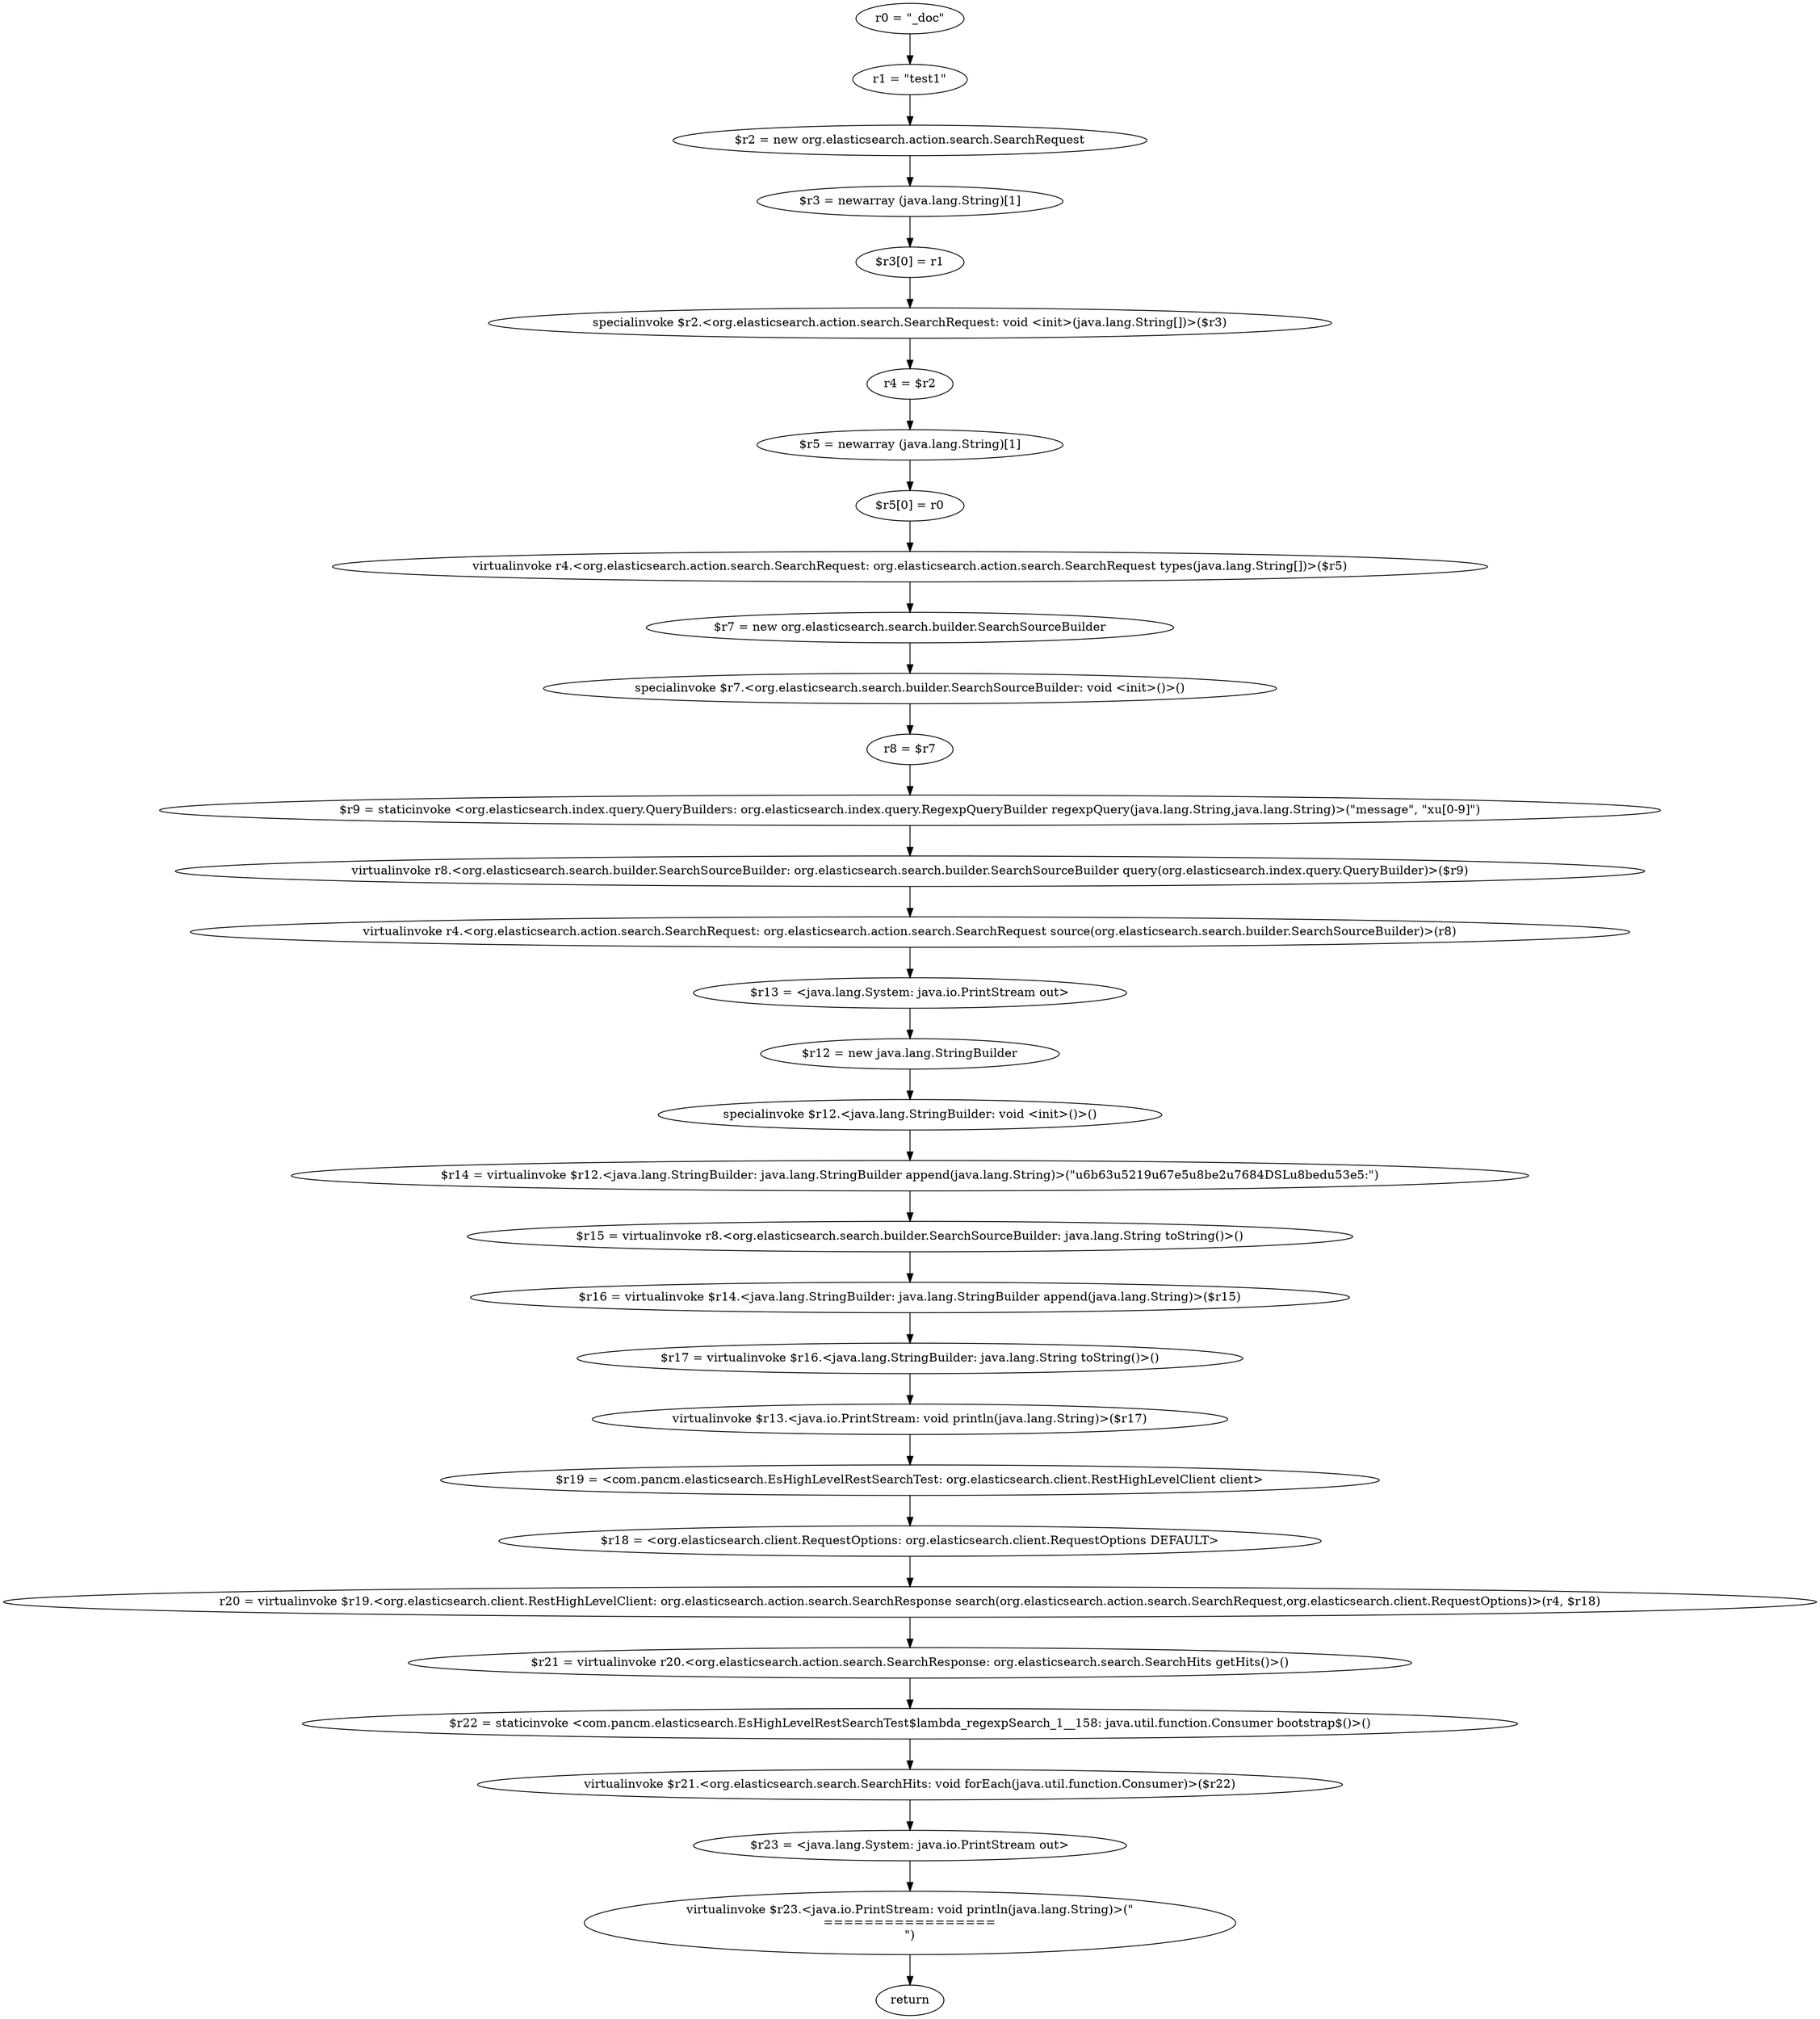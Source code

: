 digraph "unitGraph" {
    "r0 = \"_doc\""
    "r1 = \"test1\""
    "$r2 = new org.elasticsearch.action.search.SearchRequest"
    "$r3 = newarray (java.lang.String)[1]"
    "$r3[0] = r1"
    "specialinvoke $r2.<org.elasticsearch.action.search.SearchRequest: void <init>(java.lang.String[])>($r3)"
    "r4 = $r2"
    "$r5 = newarray (java.lang.String)[1]"
    "$r5[0] = r0"
    "virtualinvoke r4.<org.elasticsearch.action.search.SearchRequest: org.elasticsearch.action.search.SearchRequest types(java.lang.String[])>($r5)"
    "$r7 = new org.elasticsearch.search.builder.SearchSourceBuilder"
    "specialinvoke $r7.<org.elasticsearch.search.builder.SearchSourceBuilder: void <init>()>()"
    "r8 = $r7"
    "$r9 = staticinvoke <org.elasticsearch.index.query.QueryBuilders: org.elasticsearch.index.query.RegexpQueryBuilder regexpQuery(java.lang.String,java.lang.String)>(\"message\", \"xu[0-9]\")"
    "virtualinvoke r8.<org.elasticsearch.search.builder.SearchSourceBuilder: org.elasticsearch.search.builder.SearchSourceBuilder query(org.elasticsearch.index.query.QueryBuilder)>($r9)"
    "virtualinvoke r4.<org.elasticsearch.action.search.SearchRequest: org.elasticsearch.action.search.SearchRequest source(org.elasticsearch.search.builder.SearchSourceBuilder)>(r8)"
    "$r13 = <java.lang.System: java.io.PrintStream out>"
    "$r12 = new java.lang.StringBuilder"
    "specialinvoke $r12.<java.lang.StringBuilder: void <init>()>()"
    "$r14 = virtualinvoke $r12.<java.lang.StringBuilder: java.lang.StringBuilder append(java.lang.String)>(\"\u6b63\u5219\u67e5\u8be2\u7684DSL\u8bed\u53e5:\")"
    "$r15 = virtualinvoke r8.<org.elasticsearch.search.builder.SearchSourceBuilder: java.lang.String toString()>()"
    "$r16 = virtualinvoke $r14.<java.lang.StringBuilder: java.lang.StringBuilder append(java.lang.String)>($r15)"
    "$r17 = virtualinvoke $r16.<java.lang.StringBuilder: java.lang.String toString()>()"
    "virtualinvoke $r13.<java.io.PrintStream: void println(java.lang.String)>($r17)"
    "$r19 = <com.pancm.elasticsearch.EsHighLevelRestSearchTest: org.elasticsearch.client.RestHighLevelClient client>"
    "$r18 = <org.elasticsearch.client.RequestOptions: org.elasticsearch.client.RequestOptions DEFAULT>"
    "r20 = virtualinvoke $r19.<org.elasticsearch.client.RestHighLevelClient: org.elasticsearch.action.search.SearchResponse search(org.elasticsearch.action.search.SearchRequest,org.elasticsearch.client.RequestOptions)>(r4, $r18)"
    "$r21 = virtualinvoke r20.<org.elasticsearch.action.search.SearchResponse: org.elasticsearch.search.SearchHits getHits()>()"
    "$r22 = staticinvoke <com.pancm.elasticsearch.EsHighLevelRestSearchTest$lambda_regexpSearch_1__158: java.util.function.Consumer bootstrap$()>()"
    "virtualinvoke $r21.<org.elasticsearch.search.SearchHits: void forEach(java.util.function.Consumer)>($r22)"
    "$r23 = <java.lang.System: java.io.PrintStream out>"
    "virtualinvoke $r23.<java.io.PrintStream: void println(java.lang.String)>(\"\n=================\n\")"
    "return"
    "r0 = \"_doc\""->"r1 = \"test1\"";
    "r1 = \"test1\""->"$r2 = new org.elasticsearch.action.search.SearchRequest";
    "$r2 = new org.elasticsearch.action.search.SearchRequest"->"$r3 = newarray (java.lang.String)[1]";
    "$r3 = newarray (java.lang.String)[1]"->"$r3[0] = r1";
    "$r3[0] = r1"->"specialinvoke $r2.<org.elasticsearch.action.search.SearchRequest: void <init>(java.lang.String[])>($r3)";
    "specialinvoke $r2.<org.elasticsearch.action.search.SearchRequest: void <init>(java.lang.String[])>($r3)"->"r4 = $r2";
    "r4 = $r2"->"$r5 = newarray (java.lang.String)[1]";
    "$r5 = newarray (java.lang.String)[1]"->"$r5[0] = r0";
    "$r5[0] = r0"->"virtualinvoke r4.<org.elasticsearch.action.search.SearchRequest: org.elasticsearch.action.search.SearchRequest types(java.lang.String[])>($r5)";
    "virtualinvoke r4.<org.elasticsearch.action.search.SearchRequest: org.elasticsearch.action.search.SearchRequest types(java.lang.String[])>($r5)"->"$r7 = new org.elasticsearch.search.builder.SearchSourceBuilder";
    "$r7 = new org.elasticsearch.search.builder.SearchSourceBuilder"->"specialinvoke $r7.<org.elasticsearch.search.builder.SearchSourceBuilder: void <init>()>()";
    "specialinvoke $r7.<org.elasticsearch.search.builder.SearchSourceBuilder: void <init>()>()"->"r8 = $r7";
    "r8 = $r7"->"$r9 = staticinvoke <org.elasticsearch.index.query.QueryBuilders: org.elasticsearch.index.query.RegexpQueryBuilder regexpQuery(java.lang.String,java.lang.String)>(\"message\", \"xu[0-9]\")";
    "$r9 = staticinvoke <org.elasticsearch.index.query.QueryBuilders: org.elasticsearch.index.query.RegexpQueryBuilder regexpQuery(java.lang.String,java.lang.String)>(\"message\", \"xu[0-9]\")"->"virtualinvoke r8.<org.elasticsearch.search.builder.SearchSourceBuilder: org.elasticsearch.search.builder.SearchSourceBuilder query(org.elasticsearch.index.query.QueryBuilder)>($r9)";
    "virtualinvoke r8.<org.elasticsearch.search.builder.SearchSourceBuilder: org.elasticsearch.search.builder.SearchSourceBuilder query(org.elasticsearch.index.query.QueryBuilder)>($r9)"->"virtualinvoke r4.<org.elasticsearch.action.search.SearchRequest: org.elasticsearch.action.search.SearchRequest source(org.elasticsearch.search.builder.SearchSourceBuilder)>(r8)";
    "virtualinvoke r4.<org.elasticsearch.action.search.SearchRequest: org.elasticsearch.action.search.SearchRequest source(org.elasticsearch.search.builder.SearchSourceBuilder)>(r8)"->"$r13 = <java.lang.System: java.io.PrintStream out>";
    "$r13 = <java.lang.System: java.io.PrintStream out>"->"$r12 = new java.lang.StringBuilder";
    "$r12 = new java.lang.StringBuilder"->"specialinvoke $r12.<java.lang.StringBuilder: void <init>()>()";
    "specialinvoke $r12.<java.lang.StringBuilder: void <init>()>()"->"$r14 = virtualinvoke $r12.<java.lang.StringBuilder: java.lang.StringBuilder append(java.lang.String)>(\"\u6b63\u5219\u67e5\u8be2\u7684DSL\u8bed\u53e5:\")";
    "$r14 = virtualinvoke $r12.<java.lang.StringBuilder: java.lang.StringBuilder append(java.lang.String)>(\"\u6b63\u5219\u67e5\u8be2\u7684DSL\u8bed\u53e5:\")"->"$r15 = virtualinvoke r8.<org.elasticsearch.search.builder.SearchSourceBuilder: java.lang.String toString()>()";
    "$r15 = virtualinvoke r8.<org.elasticsearch.search.builder.SearchSourceBuilder: java.lang.String toString()>()"->"$r16 = virtualinvoke $r14.<java.lang.StringBuilder: java.lang.StringBuilder append(java.lang.String)>($r15)";
    "$r16 = virtualinvoke $r14.<java.lang.StringBuilder: java.lang.StringBuilder append(java.lang.String)>($r15)"->"$r17 = virtualinvoke $r16.<java.lang.StringBuilder: java.lang.String toString()>()";
    "$r17 = virtualinvoke $r16.<java.lang.StringBuilder: java.lang.String toString()>()"->"virtualinvoke $r13.<java.io.PrintStream: void println(java.lang.String)>($r17)";
    "virtualinvoke $r13.<java.io.PrintStream: void println(java.lang.String)>($r17)"->"$r19 = <com.pancm.elasticsearch.EsHighLevelRestSearchTest: org.elasticsearch.client.RestHighLevelClient client>";
    "$r19 = <com.pancm.elasticsearch.EsHighLevelRestSearchTest: org.elasticsearch.client.RestHighLevelClient client>"->"$r18 = <org.elasticsearch.client.RequestOptions: org.elasticsearch.client.RequestOptions DEFAULT>";
    "$r18 = <org.elasticsearch.client.RequestOptions: org.elasticsearch.client.RequestOptions DEFAULT>"->"r20 = virtualinvoke $r19.<org.elasticsearch.client.RestHighLevelClient: org.elasticsearch.action.search.SearchResponse search(org.elasticsearch.action.search.SearchRequest,org.elasticsearch.client.RequestOptions)>(r4, $r18)";
    "r20 = virtualinvoke $r19.<org.elasticsearch.client.RestHighLevelClient: org.elasticsearch.action.search.SearchResponse search(org.elasticsearch.action.search.SearchRequest,org.elasticsearch.client.RequestOptions)>(r4, $r18)"->"$r21 = virtualinvoke r20.<org.elasticsearch.action.search.SearchResponse: org.elasticsearch.search.SearchHits getHits()>()";
    "$r21 = virtualinvoke r20.<org.elasticsearch.action.search.SearchResponse: org.elasticsearch.search.SearchHits getHits()>()"->"$r22 = staticinvoke <com.pancm.elasticsearch.EsHighLevelRestSearchTest$lambda_regexpSearch_1__158: java.util.function.Consumer bootstrap$()>()";
    "$r22 = staticinvoke <com.pancm.elasticsearch.EsHighLevelRestSearchTest$lambda_regexpSearch_1__158: java.util.function.Consumer bootstrap$()>()"->"virtualinvoke $r21.<org.elasticsearch.search.SearchHits: void forEach(java.util.function.Consumer)>($r22)";
    "virtualinvoke $r21.<org.elasticsearch.search.SearchHits: void forEach(java.util.function.Consumer)>($r22)"->"$r23 = <java.lang.System: java.io.PrintStream out>";
    "$r23 = <java.lang.System: java.io.PrintStream out>"->"virtualinvoke $r23.<java.io.PrintStream: void println(java.lang.String)>(\"\n=================\n\")";
    "virtualinvoke $r23.<java.io.PrintStream: void println(java.lang.String)>(\"\n=================\n\")"->"return";
}
